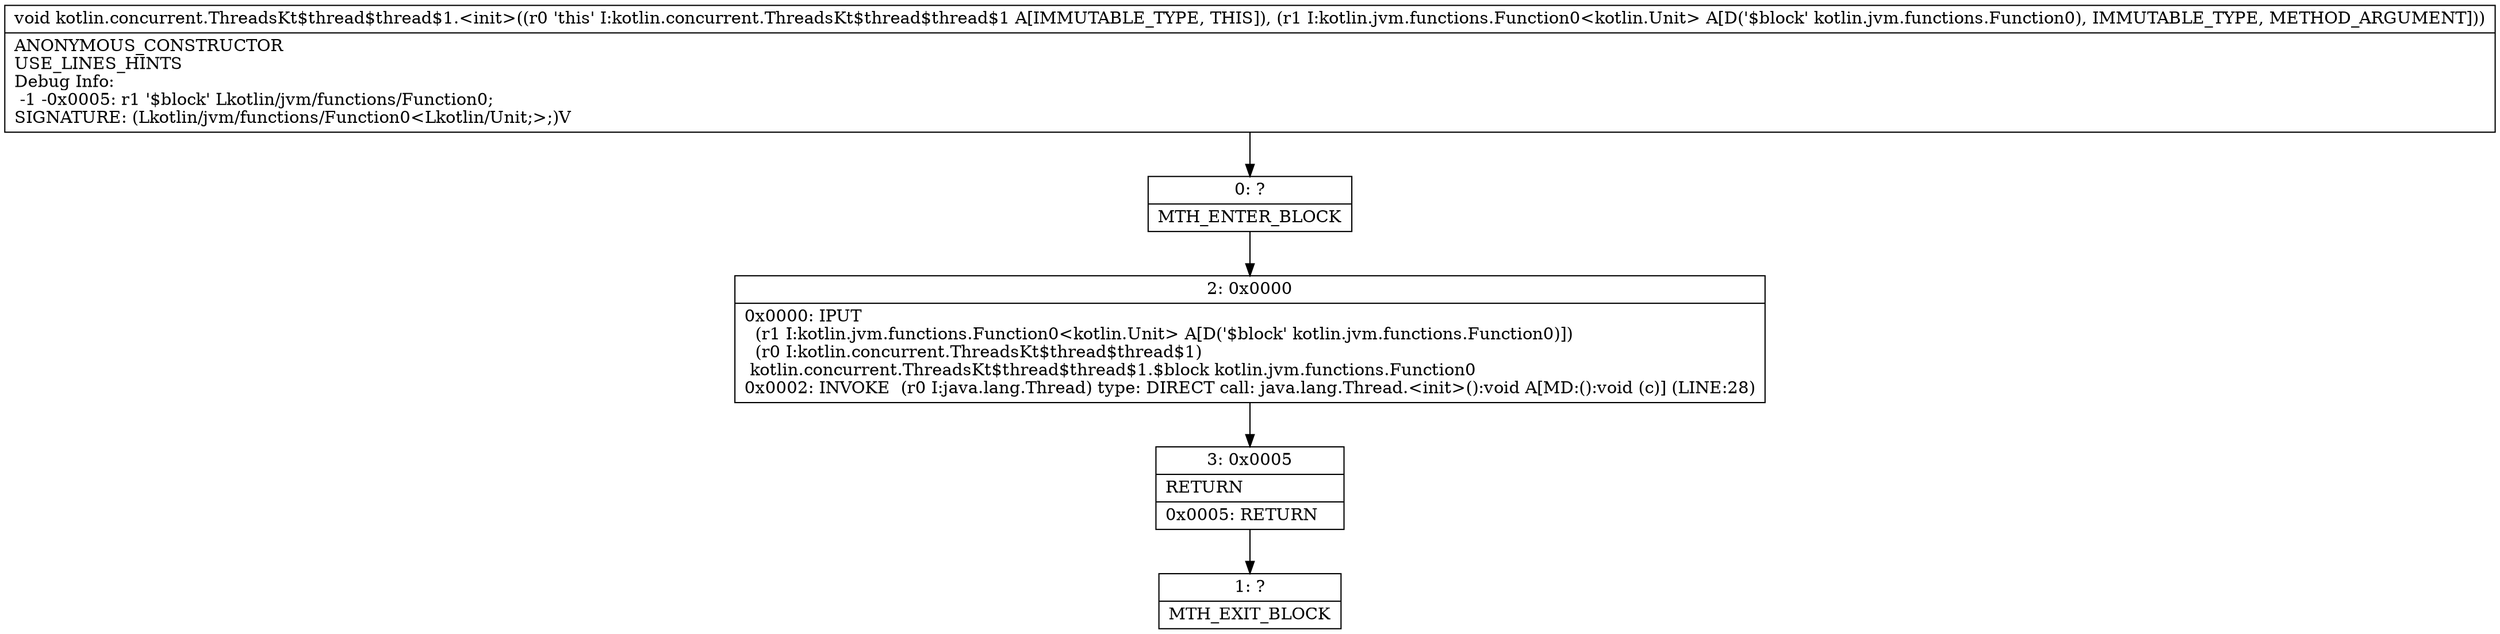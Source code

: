 digraph "CFG forkotlin.concurrent.ThreadsKt$thread$thread$1.\<init\>(Lkotlin\/jvm\/functions\/Function0;)V" {
Node_0 [shape=record,label="{0\:\ ?|MTH_ENTER_BLOCK\l}"];
Node_2 [shape=record,label="{2\:\ 0x0000|0x0000: IPUT  \l  (r1 I:kotlin.jvm.functions.Function0\<kotlin.Unit\> A[D('$block' kotlin.jvm.functions.Function0)])\l  (r0 I:kotlin.concurrent.ThreadsKt$thread$thread$1)\l kotlin.concurrent.ThreadsKt$thread$thread$1.$block kotlin.jvm.functions.Function0 \l0x0002: INVOKE  (r0 I:java.lang.Thread) type: DIRECT call: java.lang.Thread.\<init\>():void A[MD:():void (c)] (LINE:28)\l}"];
Node_3 [shape=record,label="{3\:\ 0x0005|RETURN\l|0x0005: RETURN   \l}"];
Node_1 [shape=record,label="{1\:\ ?|MTH_EXIT_BLOCK\l}"];
MethodNode[shape=record,label="{void kotlin.concurrent.ThreadsKt$thread$thread$1.\<init\>((r0 'this' I:kotlin.concurrent.ThreadsKt$thread$thread$1 A[IMMUTABLE_TYPE, THIS]), (r1 I:kotlin.jvm.functions.Function0\<kotlin.Unit\> A[D('$block' kotlin.jvm.functions.Function0), IMMUTABLE_TYPE, METHOD_ARGUMENT]))  | ANONYMOUS_CONSTRUCTOR\lUSE_LINES_HINTS\lDebug Info:\l  \-1 \-0x0005: r1 '$block' Lkotlin\/jvm\/functions\/Function0;\lSIGNATURE: (Lkotlin\/jvm\/functions\/Function0\<Lkotlin\/Unit;\>;)V\l}"];
MethodNode -> Node_0;Node_0 -> Node_2;
Node_2 -> Node_3;
Node_3 -> Node_1;
}

